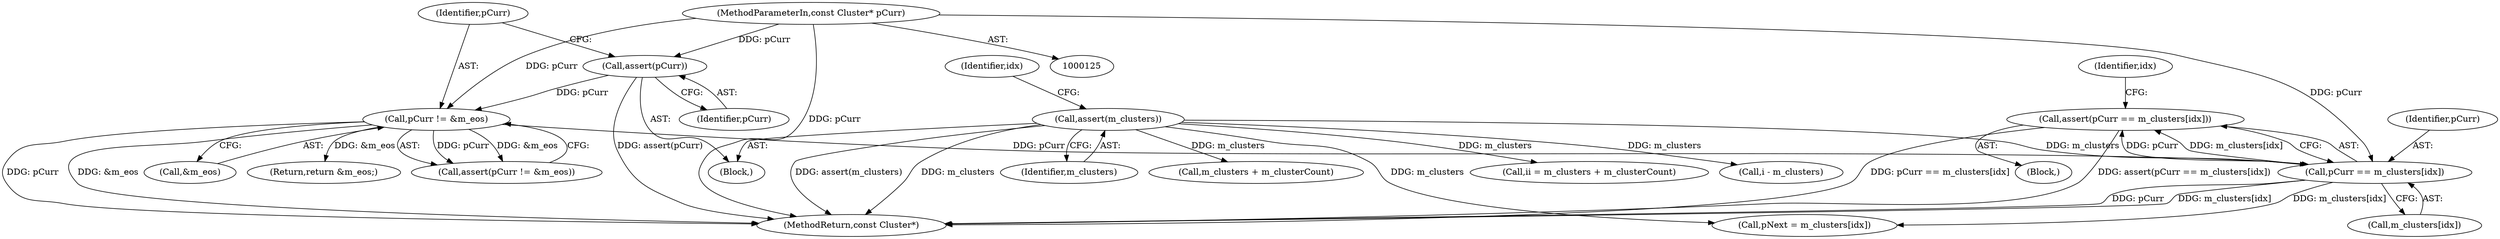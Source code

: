 digraph "1_Android_04839626ed859623901ebd3a5fd483982186b59d_109@API" {
"1000156" [label="(Call,assert(pCurr == m_clusters[idx]))"];
"1000157" [label="(Call,pCurr == m_clusters[idx])"];
"1000131" [label="(Call,pCurr != &m_eos)"];
"1000128" [label="(Call,assert(pCurr))"];
"1000126" [label="(MethodParameterIn,const Cluster* pCurr)"];
"1000135" [label="(Call,assert(m_clusters))"];
"1000136" [label="(Identifier,m_clusters)"];
"1000126" [label="(MethodParameterIn,const Cluster* pCurr)"];
"1000171" [label="(Call,pNext = m_clusters[idx])"];
"1000135" [label="(Call,assert(m_clusters))"];
"1000159" [label="(Call,m_clusters[idx])"];
"1000163" [label="(Identifier,idx)"];
"1000133" [label="(Call,&m_eos)"];
"1000158" [label="(Identifier,pCurr)"];
"1000129" [label="(Identifier,pCurr)"];
"1000433" [label="(Call,m_clusters + m_clusterCount)"];
"1000127" [label="(Block,)"];
"1000147" [label="(Block,)"];
"1000538" [label="(MethodReturn,const Cluster*)"];
"1000168" [label="(Return,return &m_eos;)"];
"1000131" [label="(Call,pCurr != &m_eos)"];
"1000139" [label="(Identifier,idx)"];
"1000128" [label="(Call,assert(pCurr))"];
"1000157" [label="(Call,pCurr == m_clusters[idx])"];
"1000156" [label="(Call,assert(pCurr == m_clusters[idx]))"];
"1000431" [label="(Call,ii = m_clusters + m_clusterCount)"];
"1000130" [label="(Call,assert(pCurr != &m_eos))"];
"1000132" [label="(Identifier,pCurr)"];
"1000518" [label="(Call,i - m_clusters)"];
"1000156" -> "1000147"  [label="AST: "];
"1000156" -> "1000157"  [label="CFG: "];
"1000157" -> "1000156"  [label="AST: "];
"1000163" -> "1000156"  [label="CFG: "];
"1000156" -> "1000538"  [label="DDG: pCurr == m_clusters[idx]"];
"1000156" -> "1000538"  [label="DDG: assert(pCurr == m_clusters[idx])"];
"1000157" -> "1000156"  [label="DDG: pCurr"];
"1000157" -> "1000156"  [label="DDG: m_clusters[idx]"];
"1000157" -> "1000159"  [label="CFG: "];
"1000158" -> "1000157"  [label="AST: "];
"1000159" -> "1000157"  [label="AST: "];
"1000157" -> "1000538"  [label="DDG: m_clusters[idx]"];
"1000157" -> "1000538"  [label="DDG: pCurr"];
"1000131" -> "1000157"  [label="DDG: pCurr"];
"1000126" -> "1000157"  [label="DDG: pCurr"];
"1000135" -> "1000157"  [label="DDG: m_clusters"];
"1000157" -> "1000171"  [label="DDG: m_clusters[idx]"];
"1000131" -> "1000130"  [label="AST: "];
"1000131" -> "1000133"  [label="CFG: "];
"1000132" -> "1000131"  [label="AST: "];
"1000133" -> "1000131"  [label="AST: "];
"1000130" -> "1000131"  [label="CFG: "];
"1000131" -> "1000538"  [label="DDG: pCurr"];
"1000131" -> "1000538"  [label="DDG: &m_eos"];
"1000131" -> "1000130"  [label="DDG: pCurr"];
"1000131" -> "1000130"  [label="DDG: &m_eos"];
"1000128" -> "1000131"  [label="DDG: pCurr"];
"1000126" -> "1000131"  [label="DDG: pCurr"];
"1000131" -> "1000168"  [label="DDG: &m_eos"];
"1000128" -> "1000127"  [label="AST: "];
"1000128" -> "1000129"  [label="CFG: "];
"1000129" -> "1000128"  [label="AST: "];
"1000132" -> "1000128"  [label="CFG: "];
"1000128" -> "1000538"  [label="DDG: assert(pCurr)"];
"1000126" -> "1000128"  [label="DDG: pCurr"];
"1000126" -> "1000125"  [label="AST: "];
"1000126" -> "1000538"  [label="DDG: pCurr"];
"1000135" -> "1000127"  [label="AST: "];
"1000135" -> "1000136"  [label="CFG: "];
"1000136" -> "1000135"  [label="AST: "];
"1000139" -> "1000135"  [label="CFG: "];
"1000135" -> "1000538"  [label="DDG: assert(m_clusters)"];
"1000135" -> "1000538"  [label="DDG: m_clusters"];
"1000135" -> "1000171"  [label="DDG: m_clusters"];
"1000135" -> "1000431"  [label="DDG: m_clusters"];
"1000135" -> "1000433"  [label="DDG: m_clusters"];
"1000135" -> "1000518"  [label="DDG: m_clusters"];
}
